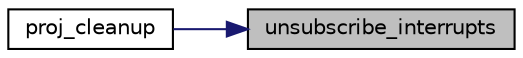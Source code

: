 digraph "unsubscribe_interrupts"
{
 // LATEX_PDF_SIZE
  edge [fontname="Helvetica",fontsize="10",labelfontname="Helvetica",labelfontsize="10"];
  node [fontname="Helvetica",fontsize="10",shape=record];
  rankdir="RL";
  Node1 [label="unsubscribe_interrupts",height=0.2,width=0.4,color="black", fillcolor="grey75", style="filled", fontcolor="black",tooltip="Unsubscribe interrupts: keyboard, mouse, timer."];
  Node1 -> Node2 [dir="back",color="midnightblue",fontsize="10",style="solid",fontname="Helvetica"];
  Node2 [label="proj_cleanup",height=0.2,width=0.4,color="black", fillcolor="white", style="filled",URL="$group__proj.html#ga0abd5a76650a37316485757e04aa6112",tooltip="Cleans up the program. This function must be called before exiting the program."];
}
